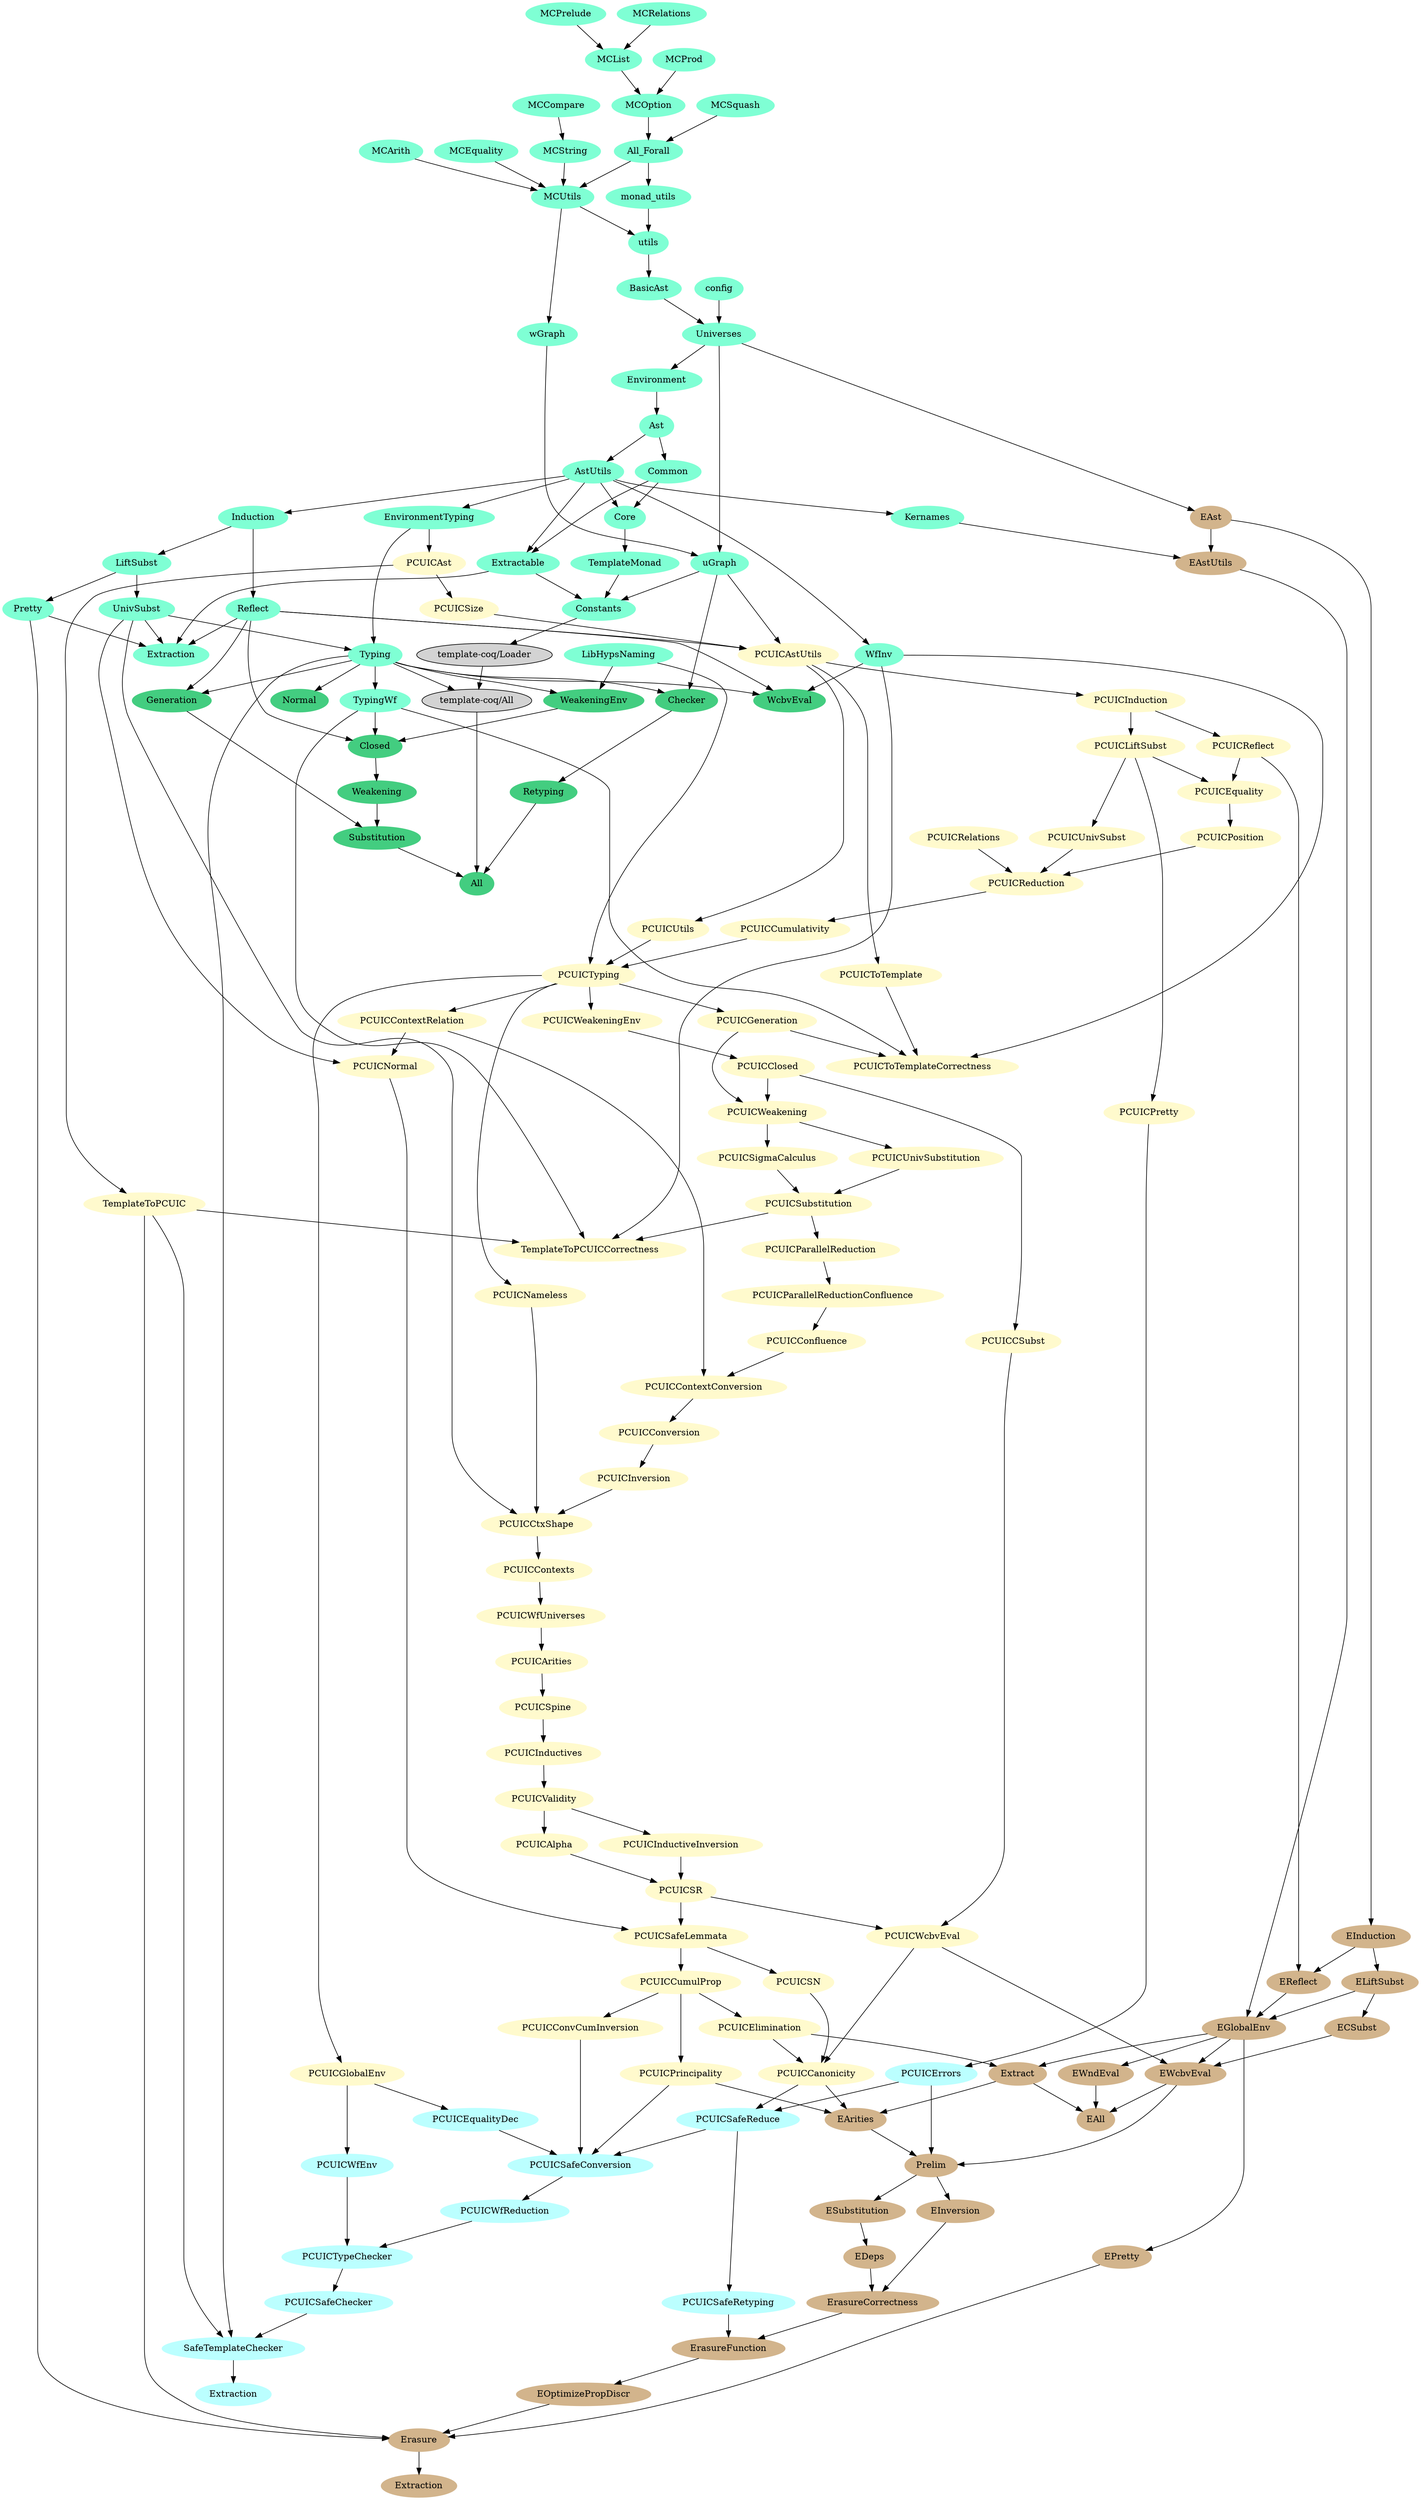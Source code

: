 digraph dependencies {
node[style=filled]
"safechecker/Extraction"[label="Extraction", color=paleturquoise1]
"safechecker/PCUICSafeRetyping"[label="PCUICSafeRetyping", color=paleturquoise1]
"safechecker/SafeTemplateChecker"[label="SafeTemplateChecker", color=paleturquoise1]
"safechecker/PCUICSafeChecker"[label="PCUICSafeChecker", color=paleturquoise1]
"safechecker/PCUICTypeChecker"[label="PCUICTypeChecker", color=paleturquoise1]
"safechecker/PCUICWfEnv"[label="PCUICWfEnv", color=paleturquoise1]
"safechecker/PCUICWfReduction"[label="PCUICWfReduction", color=paleturquoise1]
"safechecker/PCUICSafeConversion"[label="PCUICSafeConversion", color=paleturquoise1]
"safechecker/PCUICEqualityDec"[label="PCUICEqualityDec", color=paleturquoise1]
"safechecker/PCUICSafeReduce"[label="PCUICSafeReduce", color=paleturquoise1]
"safechecker/PCUICErrors"[label="PCUICErrors", color=paleturquoise1]
"pcuic/PCUICValidity" -> "pcuic/PCUICAlpha"
"pcuic/PCUICWfUniverses" -> "pcuic/PCUICArities"
"template-coq/EnvironmentTyping" -> "pcuic/PCUICAst"
"pcuic/PCUICSize" -> "pcuic/PCUICAstUtils"
"template-coq/Reflect" -> "pcuic/PCUICAstUtils"
"template-coq/common/uGraph" -> "pcuic/PCUICAstUtils"
"pcuic/PCUICClosed" -> "pcuic/PCUICCSubst"
"pcuic/PCUICElimination" -> "pcuic/PCUICCanonicity"
"pcuic/PCUICSN" -> "pcuic/PCUICCanonicity"
"pcuic/PCUICWcbvEval" -> "pcuic/PCUICCanonicity"
"pcuic/PCUICWeakeningEnv" -> "pcuic/PCUICClosed"
"pcuic/PCUICParallelReductionConfluence" -> "pcuic/PCUICConfluence"
"pcuic/PCUICConfluence" -> "pcuic/PCUICContextConversion"
"pcuic/PCUICContextRelation" -> "pcuic/PCUICContextConversion"
"pcuic/PCUICTyping" -> "pcuic/PCUICContextRelation"
"pcuic/PCUICCtxShape" -> "pcuic/PCUICContexts"
"pcuic/PCUICCumulProp" -> "pcuic/PCUICConvCumInversion"
"pcuic/PCUICContextConversion" -> "pcuic/PCUICConversion"
"pcuic/PCUICInversion" -> "pcuic/PCUICCtxShape"
"pcuic/PCUICNameless" -> "pcuic/PCUICCtxShape"
"template-coq/UnivSubst" -> "pcuic/PCUICCtxShape"
"pcuic/PCUICSafeLemmata" -> "pcuic/PCUICCumulProp"
"pcuic/PCUICReduction" -> "pcuic/PCUICCumulativity"
"pcuic/PCUICCumulProp" -> "pcuic/PCUICElimination"
"pcuic/PCUICLiftSubst" -> "pcuic/PCUICEquality"
"pcuic/PCUICReflect" -> "pcuic/PCUICEquality"
"pcuic/PCUICTyping" -> "pcuic/PCUICGeneration"
"pcuic/PCUICTyping" -> "pcuic/PCUICGlobalEnv"
"pcuic/PCUICAstUtils" -> "pcuic/PCUICInduction"
"pcuic/PCUICValidity" -> "pcuic/PCUICInductiveInversion"
"pcuic/PCUICSpine" -> "pcuic/PCUICInductives"
"pcuic/PCUICConversion" -> "pcuic/PCUICInversion"
"pcuic/PCUICInduction" -> "pcuic/PCUICLiftSubst"
"pcuic/PCUICTyping" -> "pcuic/PCUICNameless"
"pcuic/PCUICContextRelation" -> "pcuic/PCUICNormal"
"template-coq/UnivSubst" -> "pcuic/PCUICNormal"
"pcuic/PCUICSubstitution" -> "pcuic/PCUICParallelReduction"
"pcuic/PCUICParallelReduction" -> "pcuic/PCUICParallelReductionConfluence"
"pcuic/PCUICEquality" -> "pcuic/PCUICPosition"
"pcuic/PCUICLiftSubst" -> "pcuic/PCUICPretty"
"pcuic/PCUICCumulProp" -> "pcuic/PCUICPrincipality"
"pcuic/PCUICPosition" -> "pcuic/PCUICReduction"
"pcuic/PCUICRelations" -> "pcuic/PCUICReduction"
"pcuic/PCUICUnivSubst" -> "pcuic/PCUICReduction"
"pcuic/PCUICInduction" -> "pcuic/PCUICReflect"
"pcuic/PCUICSafeLemmata" -> "pcuic/PCUICSN"
"pcuic/PCUICAlpha" -> "pcuic/PCUICSR"
"pcuic/PCUICInductiveInversion" -> "pcuic/PCUICSR"
"pcuic/PCUICNormal" -> "pcuic/PCUICSafeLemmata"
"pcuic/PCUICSR" -> "pcuic/PCUICSafeLemmata"
"pcuic/PCUICWeakening" -> "pcuic/PCUICSigmaCalculus"
"pcuic/PCUICAst" -> "pcuic/PCUICSize"
"pcuic/PCUICArities" -> "pcuic/PCUICSpine"
"pcuic/PCUICSigmaCalculus" -> "pcuic/PCUICSubstitution"
"pcuic/PCUICUnivSubstitution" -> "pcuic/PCUICSubstitution"
"pcuic/PCUICCumulativity" -> "pcuic/PCUICTyping"
"pcuic/PCUICUtils" -> "pcuic/PCUICTyping"
"template-coq/utils/LibHypsNaming" -> "pcuic/PCUICTyping"
"pcuic/PCUICLiftSubst" -> "pcuic/PCUICUnivSubst"
"pcuic/PCUICWeakening" -> "pcuic/PCUICUnivSubstitution"
"pcuic/PCUICAstUtils" -> "pcuic/PCUICUtils"
"pcuic/PCUICInductives" -> "pcuic/PCUICValidity"
"pcuic/PCUICCSubst" -> "pcuic/PCUICWcbvEval"
"pcuic/PCUICSR" -> "pcuic/PCUICWcbvEval"
"pcuic/PCUICClosed" -> "pcuic/PCUICWeakening"
"pcuic/PCUICGeneration" -> "pcuic/PCUICWeakening"
"pcuic/PCUICTyping" -> "pcuic/PCUICWeakeningEnv"
"pcuic/PCUICContexts" -> "pcuic/PCUICWfUniverses"
"pcuic/PCUICAst" -> "pcuic/TemplateToPCUIC"
"template-coq/Environment" -> "template-coq/Ast"
"template-coq/Ast" -> "template-coq/AstUtils"
"template-coq/utils" -> "template-coq/BasicAst"
"template-coq/Universes" -> "template-coq/Environment"
"template-coq/AstUtils" -> "template-coq/EnvironmentTyping"
"template-coq/AstUtils" -> "template-coq/Induction"
"template-coq/Induction" -> "template-coq/LiftSubst"
"template-coq/Induction" -> "template-coq/Reflect"
"template-coq/EnvironmentTyping" -> "template-coq/Typing"
"template-coq/UnivSubst" -> "template-coq/Typing"
"template-coq/LiftSubst" -> "template-coq/UnivSubst"
"template-coq/BasicAst" -> "template-coq/Universes"
"template-coq/config" -> "template-coq/Universes"
"template-coq/Universes" -> "template-coq/common/uGraph"
"template-coq/utils/wGraph" -> "template-coq/common/uGraph"
"template-coq/utils/All_Forall" -> "template-coq/monad_utils"
"template-coq/monad_utils" -> "template-coq/utils"
"template-coq/utils/MCUtils" -> "template-coq/utils"
"template-coq/utils/MCOption" -> "template-coq/utils/All_Forall"
"template-coq/utils/MCSquash" -> "template-coq/utils/All_Forall"
"template-coq/utils/MCPrelude" -> "template-coq/utils/MCList"
"template-coq/utils/MCRelations" -> "template-coq/utils/MCList"
"template-coq/utils/MCList" -> "template-coq/utils/MCOption"
"template-coq/utils/MCProd" -> "template-coq/utils/MCOption"
"template-coq/utils/MCCompare" -> "template-coq/utils/MCString"
"template-coq/utils/All_Forall" -> "template-coq/utils/MCUtils"
"template-coq/utils/MCArith" -> "template-coq/utils/MCUtils"
"template-coq/utils/MCEquality" -> "template-coq/utils/MCUtils"
"template-coq/utils/MCString" -> "template-coq/utils/MCUtils"
"template-coq/utils/MCUtils" -> "template-coq/utils/wGraph"
"safechecker/SafeTemplateChecker" -> "safechecker/Extraction"
"pcuic/PCUICGlobalEnv" -> "safechecker/PCUICEqualityDec"
"pcuic/PCUICPretty" -> "safechecker/PCUICErrors"
"safechecker/PCUICTypeChecker" -> "safechecker/PCUICSafeChecker"
"pcuic/PCUICConvCumInversion" -> "safechecker/PCUICSafeConversion"
"pcuic/PCUICPrincipality" -> "safechecker/PCUICSafeConversion"
"safechecker/PCUICEqualityDec" -> "safechecker/PCUICSafeConversion"
"safechecker/PCUICSafeReduce" -> "safechecker/PCUICSafeConversion"
"pcuic/PCUICCanonicity" -> "safechecker/PCUICSafeReduce"
"safechecker/PCUICErrors" -> "safechecker/PCUICSafeReduce"
"safechecker/PCUICSafeReduce" -> "safechecker/PCUICSafeRetyping"
"safechecker/PCUICWfEnv" -> "safechecker/PCUICTypeChecker"
"safechecker/PCUICWfReduction" -> "safechecker/PCUICTypeChecker"
"pcuic/PCUICGlobalEnv" -> "safechecker/PCUICWfEnv"
"safechecker/PCUICSafeConversion" -> "safechecker/PCUICWfReduction"
"pcuic/TemplateToPCUIC" -> "safechecker/SafeTemplateChecker"
"template-coq/Typing" -> "safechecker/SafeTemplateChecker"
"safechecker/PCUICSafeChecker" -> "safechecker/SafeTemplateChecker"
"template-coq/Extraction"[label="Extraction", color=aquamarine]
"template-coq/Constants"[label="Constants", color=aquamarine]
"template-coq/monad_utils"[label="monad_utils", color=aquamarine]
"template-coq/TemplateMonad/Extractable"[label="Extractable", color=aquamarine]
"template-coq/TemplateMonad/Core"[label="Core", color=aquamarine]
"template-coq/TemplateMonad/Common"[label="Common", color=aquamarine]
"template-coq/TemplateMonad"[label="TemplateMonad", color=aquamarine]
"template-coq/TypingWf"[label="TypingWf", color=aquamarine]
"template-coq/Typing"[label="Typing", color=aquamarine]
"template-coq/WfInv"[label="WfInv", color=aquamarine]
"template-coq/EnvironmentTyping"[label="EnvironmentTyping", color=aquamarine]
"template-coq/Pretty"[label="Pretty", color=aquamarine]
"template-coq/UnivSubst"[label="UnivSubst", color=aquamarine]
"template-coq/LiftSubst"[label="LiftSubst", color=aquamarine]
"template-coq/Induction"[label="Induction", color=aquamarine]
"template-coq/Kernames"[label="Kernames", color=aquamarine]
"template-coq/Reflect"[label="Reflect", color=aquamarine]
"template-coq/AstUtils"[label="AstUtils", color=aquamarine]
"template-coq/Ast"[label="Ast", color=aquamarine]
"template-coq/Environment"[label="Environment", color=aquamarine]
"template-coq/BasicAst"[label="BasicAst", color=aquamarine]
"template-coq/Universes"[label="Universes", color=aquamarine]
"template-coq/config"[label="config", color=aquamarine]
"template-coq/utils"[label="utils", color=aquamarine]
"template-coq/common/uGraph"[label="uGraph", color=aquamarine]
"template-coq/utils/MCUtils"[label="MCUtils", color=aquamarine]
"template-coq/utils/wGraph"[label="wGraph", color=aquamarine]
"template-coq/utils/MCString"[label="MCString", color=aquamarine]
"template-coq/utils/MCSquash"[label="MCSquash", color=aquamarine]
"template-coq/utils/MCRelations"[label="MCRelations", color=aquamarine]
"template-coq/utils/MCProd"[label="MCProd", color=aquamarine]
"template-coq/utils/MCOption"[label="MCOption", color=aquamarine]
"template-coq/utils/MCList"[label="MCList", color=aquamarine]
"template-coq/utils/LibHypsNaming"[label="LibHypsNaming", color=aquamarine]
"template-coq/utils/MCEquality"[label="MCEquality", color=aquamarine]
"template-coq/utils/MCCompare"[label="MCCompare", color=aquamarine]
"template-coq/utils/MCArith"[label="MCArith", color=aquamarine]
"template-coq/utils/All_Forall"[label="All_Forall", color=aquamarine]
"template-coq/utils/MCPrelude"[label="MCPrelude", color=aquamarine]
"template-coq/TemplateMonad" -> "template-coq/Constants"
"template-coq/TemplateMonad/Extractable" -> "template-coq/Constants"
"template-coq/common/uGraph" -> "template-coq/Constants"
"template-coq/Pretty" -> "template-coq/Extraction"
"template-coq/Reflect" -> "template-coq/Extraction"
"template-coq/TemplateMonad/Extractable" -> "template-coq/Extraction"
"template-coq/UnivSubst" -> "template-coq/Extraction"
"template-coq/AstUtils" -> "template-coq/Kernames"
"template-coq/LiftSubst" -> "template-coq/Pretty"
"template-coq/TemplateMonad/Core" -> "template-coq/TemplateMonad"
"template-coq/Ast" -> "template-coq/TemplateMonad/Common"
"template-coq/AstUtils" -> "template-coq/TemplateMonad/Core"
"template-coq/TemplateMonad/Common" -> "template-coq/TemplateMonad/Core"
"template-coq/AstUtils" -> "template-coq/TemplateMonad/Extractable"
"template-coq/TemplateMonad/Common" -> "template-coq/TemplateMonad/Extractable"
"template-coq/Typing" -> "template-coq/TypingWf"
"template-coq/AstUtils" -> "template-coq/WfInv"
"checker/All"[label="All", color=seagreen3]
"checker/Normal"[label="Normal", color=seagreen3]
"checker/Retyping"[label="Retyping", color=seagreen3]
"checker/WcbvEval"[label="WcbvEval", color=seagreen3]
"checker/Checker"[label="Checker", color=seagreen3]
"checker/Substitution"[label="Substitution", color=seagreen3]
"checker/Weakening"[label="Weakening", color=seagreen3]
"checker/Closed"[label="Closed", color=seagreen3]
"checker/WeakeningEnv"[label="WeakeningEnv", color=seagreen3]
"checker/Generation"[label="Generation", color=seagreen3]
"template-coq/Loader" -> "template-coq/All"
"template-coq/Typing" -> "template-coq/All"
"template-coq/Constants" -> "template-coq/Loader"
"template-coq/All" -> "checker/All"
"checker/Retyping" -> "checker/All"
"checker/Substitution" -> "checker/All"
"template-coq/Typing" -> "checker/Checker"
"template-coq/common/uGraph" -> "checker/Checker"
"template-coq/Reflect" -> "checker/Closed"
"template-coq/TypingWf" -> "checker/Closed"
"checker/WeakeningEnv" -> "checker/Closed"
"template-coq/Reflect" -> "checker/Generation"
"template-coq/Typing" -> "checker/Generation"
"template-coq/Typing" -> "checker/Normal"
"checker/Checker" -> "checker/Retyping"
"checker/Generation" -> "checker/Substitution"
"checker/Weakening" -> "checker/Substitution"
"template-coq/Reflect" -> "checker/WcbvEval"
"template-coq/Typing" -> "checker/WcbvEval"
"template-coq/WfInv" -> "checker/WcbvEval"
"checker/Closed" -> "checker/Weakening"
"template-coq/Typing" -> "checker/WeakeningEnv"
"template-coq/utils/LibHypsNaming" -> "checker/WeakeningEnv"
"erasure/Erasure"[label="Erasure", color=tan]
"erasure/EOptimizePropDiscr"[label="EOptimizePropDiscr", color=tan]
"erasure/ErasureFunction"[label="ErasureFunction", color=tan]
"erasure/ErasureCorrectness"[label="ErasureCorrectness", color=tan]
"erasure/EArities"[label="EArities", color=tan]
"erasure/EInversion"[label="EInversion", color=tan]
"erasure/ESubstitution"[label="ESubstitution", color=tan]
"erasure/Prelim"[label="Prelim", color=tan]
"erasure/Extraction"[label="Extraction", color=tan]
"erasure/EAll"[label="EAll", color=tan]
"erasure/EDeps"[label="EDeps", color=tan]
"erasure/Extract"[label="Extract", color=tan]
"erasure/EGlobalEnv"[label="EGlobalEnv", color=tan]
"erasure/EWndEval"[label="EWndEval", color=tan]
"erasure/EWcbvEval"[label="EWcbvEval", color=tan]
"erasure/ECSubst"[label="ECSubst", color=tan]
"erasure/EPretty"[label="EPretty", color=tan]
"erasure/EReflect"[label="EReflect", color=tan]
"erasure/ELiftSubst"[label="ELiftSubst", color=tan]
"erasure/EInduction"[label="EInduction", color=tan]
"erasure/EAstUtils"[label="EAstUtils", color=tan]
"erasure/EAst"[label="EAst", color=tan]
"erasure/EWcbvEval" -> "erasure/EAll"
"erasure/EWndEval" -> "erasure/EAll"
"erasure/Extract" -> "erasure/EAll"
"pcuic/PCUICCanonicity" -> "erasure/EArities"
"pcuic/PCUICPrincipality" -> "erasure/EArities"
"erasure/Extract" -> "erasure/EArities"
"template-coq/Universes" -> "erasure/EAst"
"template-coq/Kernames" -> "erasure/EAstUtils"
"erasure/EAst" -> "erasure/EAstUtils"
"erasure/ELiftSubst" -> "erasure/ECSubst"
"erasure/ESubstitution" -> "erasure/EDeps"
"erasure/EAst" -> "erasure/EInduction"
"erasure/Prelim" -> "erasure/EInversion"
"erasure/EInduction" -> "erasure/ELiftSubst"
"erasure/ErasureFunction" -> "erasure/EOptimizePropDiscr"
"erasure/EGlobalEnv" -> "erasure/EPretty"
"pcuic/PCUICReflect" -> "erasure/EReflect"
"erasure/EInduction" -> "erasure/EReflect"
"erasure/Prelim" -> "erasure/ESubstitution"
"erasure/EAstUtils" -> "erasure/EGlobalEnv"
"erasure/ELiftSubst" -> "erasure/EGlobalEnv"
"erasure/EReflect" -> "erasure/EGlobalEnv"
"pcuic/PCUICWcbvEval" -> "erasure/EWcbvEval"
"erasure/ECSubst" -> "erasure/EWcbvEval"
"erasure/EGlobalEnv" -> "erasure/EWcbvEval"
"erasure/EGlobalEnv" -> "erasure/EWndEval"
"pcuic/TemplateToPCUIC" -> "erasure/Erasure"
"template-coq/Pretty" -> "erasure/Erasure"
"erasure/EOptimizePropDiscr" -> "erasure/Erasure"
"erasure/EPretty" -> "erasure/Erasure"
"erasure/EDeps" -> "erasure/ErasureCorrectness"
"erasure/EInversion" -> "erasure/ErasureCorrectness"
"safechecker/PCUICSafeRetyping" -> "erasure/ErasureFunction"
"erasure/ErasureCorrectness" -> "erasure/ErasureFunction"
"pcuic/PCUICElimination" -> "erasure/Extract"
"erasure/EGlobalEnv" -> "erasure/Extract"
"erasure/Erasure" -> "erasure/Extraction"
"safechecker/PCUICErrors" -> "erasure/Prelim"
"erasure/EArities" -> "erasure/Prelim"
"erasure/EWcbvEval" -> "erasure/Prelim"
"pcuic/PCUICToTemplateCorrectness"[label="PCUICToTemplateCorrectness", color=lemonchiffon1]
"pcuic/PCUICToTemplate"[label="PCUICToTemplate", color=lemonchiffon1]
"pcuic/TemplateToPCUICCorrectness"[label="TemplateToPCUICCorrectness", color=lemonchiffon1]
"pcuic/TemplateToPCUIC"[label="TemplateToPCUIC", color=lemonchiffon1]
"pcuic/PCUICSafeLemmata"[label="PCUICSafeLemmata", color=lemonchiffon1]
"pcuic/PCUICSigmaCalculus"[label="PCUICSigmaCalculus", color=lemonchiffon1]
"pcuic/PCUICPrincipality"[label="PCUICPrincipality", color=lemonchiffon1]
"pcuic/PCUICSN"[label="PCUICSN", color=lemonchiffon1]
"pcuic/PCUICElimination"[label="PCUICElimination", color=lemonchiffon1]
"pcuic/PCUICCumulProp"[label="PCUICCumulProp", color=lemonchiffon1]
"pcuic/PCUICPretty"[label="PCUICPretty", color=lemonchiffon1]
"pcuic/PCUICWcbvEval"[label="PCUICWcbvEval", color=lemonchiffon1]
"pcuic/PCUICCSubst"[label="PCUICCSubst", color=lemonchiffon1]
"pcuic/PCUICCanonicity"[label="PCUICCanonicity", color=lemonchiffon1]
"pcuic/PCUICSR"[label="PCUICSR", color=lemonchiffon1]
"pcuic/PCUICInductiveInversion"[label="PCUICInductiveInversion", color=lemonchiffon1]
"pcuic/PCUICValidity"[label="PCUICValidity", color=lemonchiffon1]
"pcuic/PCUICInductives"[label="PCUICInductives", color=lemonchiffon1]
"pcuic/PCUICSpine"[label="PCUICSpine", color=lemonchiffon1]
"pcuic/PCUICWfUniverses"[label="PCUICWfUniverses", color=lemonchiffon1]
"pcuic/PCUICArities"[label="PCUICArities", color=lemonchiffon1]
"pcuic/PCUICContexts"[label="PCUICContexts", color=lemonchiffon1]
"pcuic/PCUICCtxShape"[label="PCUICCtxShape", color=lemonchiffon1]
"pcuic/PCUICAlpha"[label="PCUICAlpha", color=lemonchiffon1]
"pcuic/PCUICGeneration"[label="PCUICGeneration", color=lemonchiffon1]
"pcuic/PCUICConvCumInversion"[label="PCUICConvCumInversion", color=lemonchiffon1]
"pcuic/PCUICConversion"[label="PCUICConversion", color=lemonchiffon1]
"pcuic/PCUICContextConversion"[label="PCUICContextConversion", color=lemonchiffon1]
"pcuic/PCUICContextRelation"[label="PCUICContextRelation", color=lemonchiffon1]
"pcuic/PCUICConfluence"[label="PCUICConfluence", color=lemonchiffon1]
"pcuic/PCUICParallelReductionConfluence"[label="PCUICParallelReductionConfluence", color=lemonchiffon1]
"pcuic/PCUICParallelReduction"[label="PCUICParallelReduction", color=lemonchiffon1]
"pcuic/PCUICReduction"[label="PCUICReduction", color=lemonchiffon1]
"pcuic/PCUICCumulativity"[label="PCUICCumulativity", color=lemonchiffon1]
"pcuic/PCUICSubstitution"[label="PCUICSubstitution", color=lemonchiffon1]
"pcuic/PCUICUnivSubstitution"[label="PCUICUnivSubstitution", color=lemonchiffon1]
"pcuic/PCUICWeakening"[label="PCUICWeakening", color=lemonchiffon1]
"pcuic/PCUICClosed"[label="PCUICClosed", color=lemonchiffon1]
"pcuic/PCUICWeakeningEnv"[label="PCUICWeakeningEnv", color=lemonchiffon1]
"pcuic/PCUICEquality"[label="PCUICEquality", color=lemonchiffon1]
"pcuic/PCUICNameless"[label="PCUICNameless", color=lemonchiffon1]
"pcuic/PCUICNormal"[label="PCUICNormal", color=lemonchiffon1]
"pcuic/PCUICPosition"[label="PCUICPosition", color=lemonchiffon1]
"pcuic/PCUICInversion"[label="PCUICInversion", color=lemonchiffon1]
"pcuic/PCUICGlobalEnv"[label="PCUICGlobalEnv", color=lemonchiffon1]
"pcuic/PCUICTyping"[label="PCUICTyping", color=lemonchiffon1]
"pcuic/PCUICUnivSubst"[label="PCUICUnivSubst", color=lemonchiffon1]
"pcuic/PCUICLiftSubst"[label="PCUICLiftSubst", color=lemonchiffon1]
"pcuic/PCUICReflect"[label="PCUICReflect", color=lemonchiffon1]
"pcuic/PCUICInduction"[label="PCUICInduction", color=lemonchiffon1]
"pcuic/PCUICAstUtils"[label="PCUICAstUtils", color=lemonchiffon1]
"pcuic/PCUICSize"[label="PCUICSize", color=lemonchiffon1]
"pcuic/PCUICAst"[label="PCUICAst", color=lemonchiffon1]
"pcuic/PCUICRelations"[label="PCUICRelations", color=lemonchiffon1]
"pcuic/PCUICUtils"[label="PCUICUtils", color=lemonchiffon1]
"pcuic/PCUICAstUtils" -> "pcuic/PCUICToTemplate"
"template-coq/TypingWf" -> "pcuic/PCUICToTemplateCorrectness"
"template-coq/WfInv" -> "pcuic/PCUICToTemplateCorrectness"
"pcuic/PCUICGeneration" -> "pcuic/PCUICToTemplateCorrectness"
"pcuic/PCUICToTemplate" -> "pcuic/PCUICToTemplateCorrectness"
"template-coq/TypingWf" -> "pcuic/TemplateToPCUICCorrectness"
"template-coq/WfInv" -> "pcuic/TemplateToPCUICCorrectness"
"pcuic/PCUICSubstitution" -> "pcuic/TemplateToPCUICCorrectness"
"pcuic/TemplateToPCUIC" -> "pcuic/TemplateToPCUICCorrectness"
}

